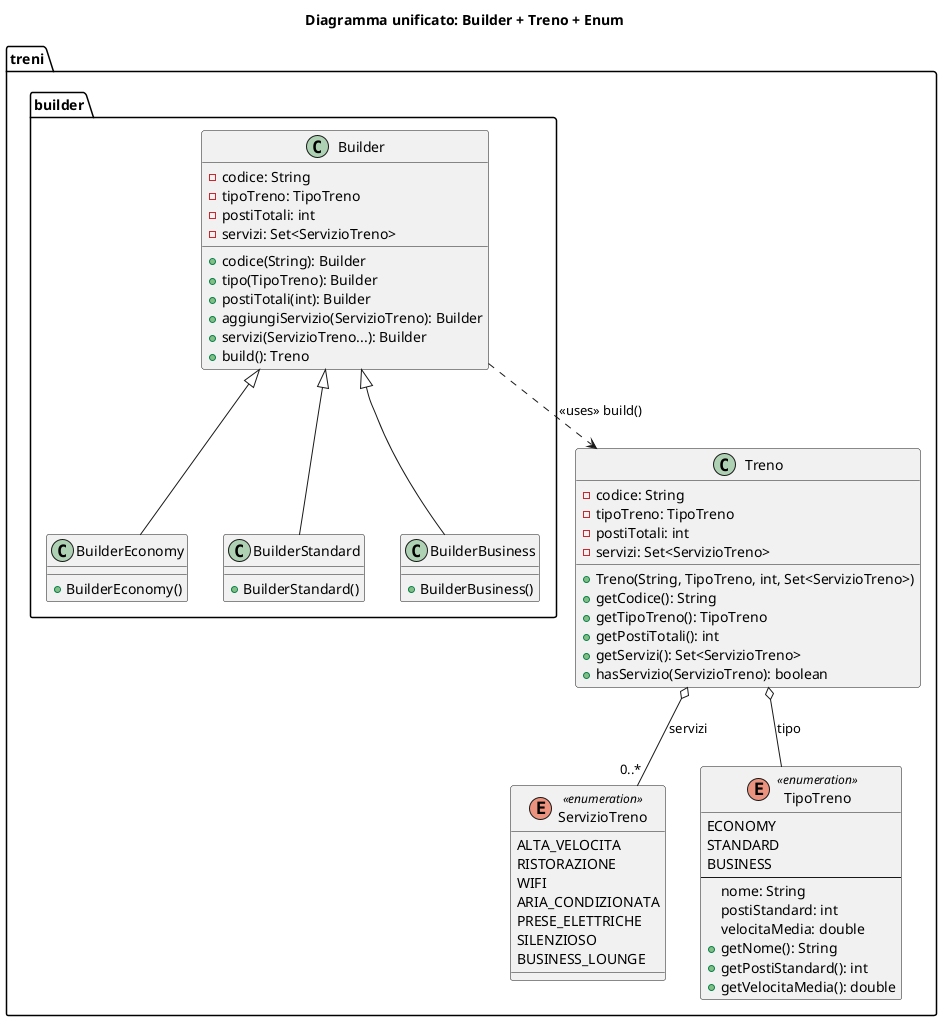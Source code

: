 @startuml UnifiedTreniBuilderModel
title Diagramma unificato: Builder + Treno + Enum

' package dei builder
package treni.builder {
  class Builder {
    - codice: String
    - tipoTreno: TipoTreno
    - postiTotali: int
    - servizi: Set<ServizioTreno>
    + codice(String): Builder
    + tipo(TipoTreno): Builder
    + postiTotali(int): Builder
    + aggiungiServizio(ServizioTreno): Builder
    + servizi(ServizioTreno...): Builder
    + build(): Treno
  }

  class BuilderEconomy {
    + BuilderEconomy()
  }
  class BuilderStandard {
    + BuilderStandard()
  }
  class BuilderBusiness {
    + BuilderBusiness()
  }

  Builder <|-- BuilderEconomy
  Builder <|-- BuilderStandard
  Builder <|-- BuilderBusiness
}

' package di dominio treni
package treni {
  enum ServizioTreno <<enumeration>> {
    ALTA_VELOCITA
    RISTORAZIONE
    WIFI
    ARIA_CONDIZIONATA
    PRESE_ELETTRICHE
    SILENZIOSO
    BUSINESS_LOUNGE
  }

  enum TipoTreno <<enumeration>> {
    ECONOMY
    STANDARD
    BUSINESS
    --
    nome: String
    postiStandard: int
    velocitaMedia: double
    + getNome(): String
    + getPostiStandard(): int
    + getVelocitaMedia(): double
  }

  class Treno {
    - codice: String
    - tipoTreno: TipoTreno
    - postiTotali: int
    - servizi: Set<ServizioTreno>
    + Treno(String, TipoTreno, int, Set<ServizioTreno>)
    + getCodice(): String
    + getTipoTreno(): TipoTreno
    + getPostiTotali(): int
    + getServizi(): Set<ServizioTreno>
    + hasServizio(ServizioTreno): boolean
  }

  Treno o-- TipoTreno        : tipo
  Treno o-- "0..*" ServizioTreno  : servizi
}

' relazione di utilizzo
Builder ..> Treno : <<uses>> build()

@enduml